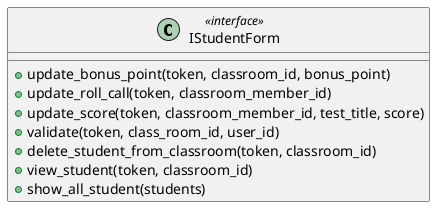 @startuml iStudentForm
class IStudentForm <<interface>> {
    + update_bonus_point(token, classroom_id, bonus_point)
    + update_roll_call(token, classroom_member_id)
    + update_score(token, classroom_member_id, test_title, score)
    + validate(token, class_room_id, user_id)
    + delete_student_from_classroom(token, classroom_id)
    + view_student(token, classroom_id)
    + show_all_student(students)
}
@enduml